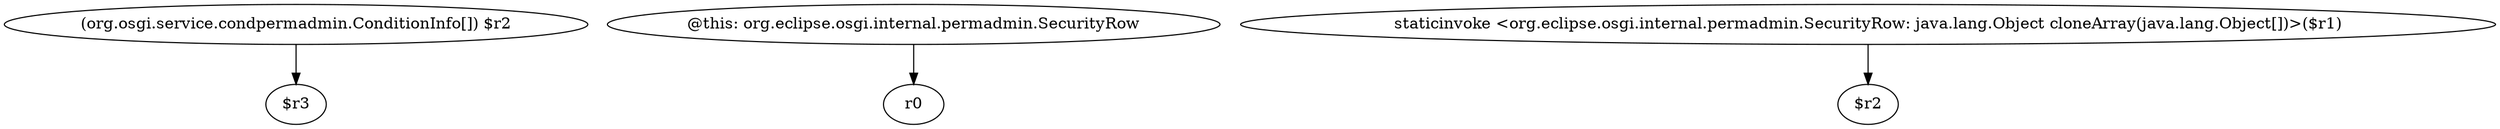 digraph g {
0[label="(org.osgi.service.condpermadmin.ConditionInfo[]) $r2"]
1[label="$r3"]
0->1[label=""]
2[label="@this: org.eclipse.osgi.internal.permadmin.SecurityRow"]
3[label="r0"]
2->3[label=""]
4[label="staticinvoke <org.eclipse.osgi.internal.permadmin.SecurityRow: java.lang.Object cloneArray(java.lang.Object[])>($r1)"]
5[label="$r2"]
4->5[label=""]
}